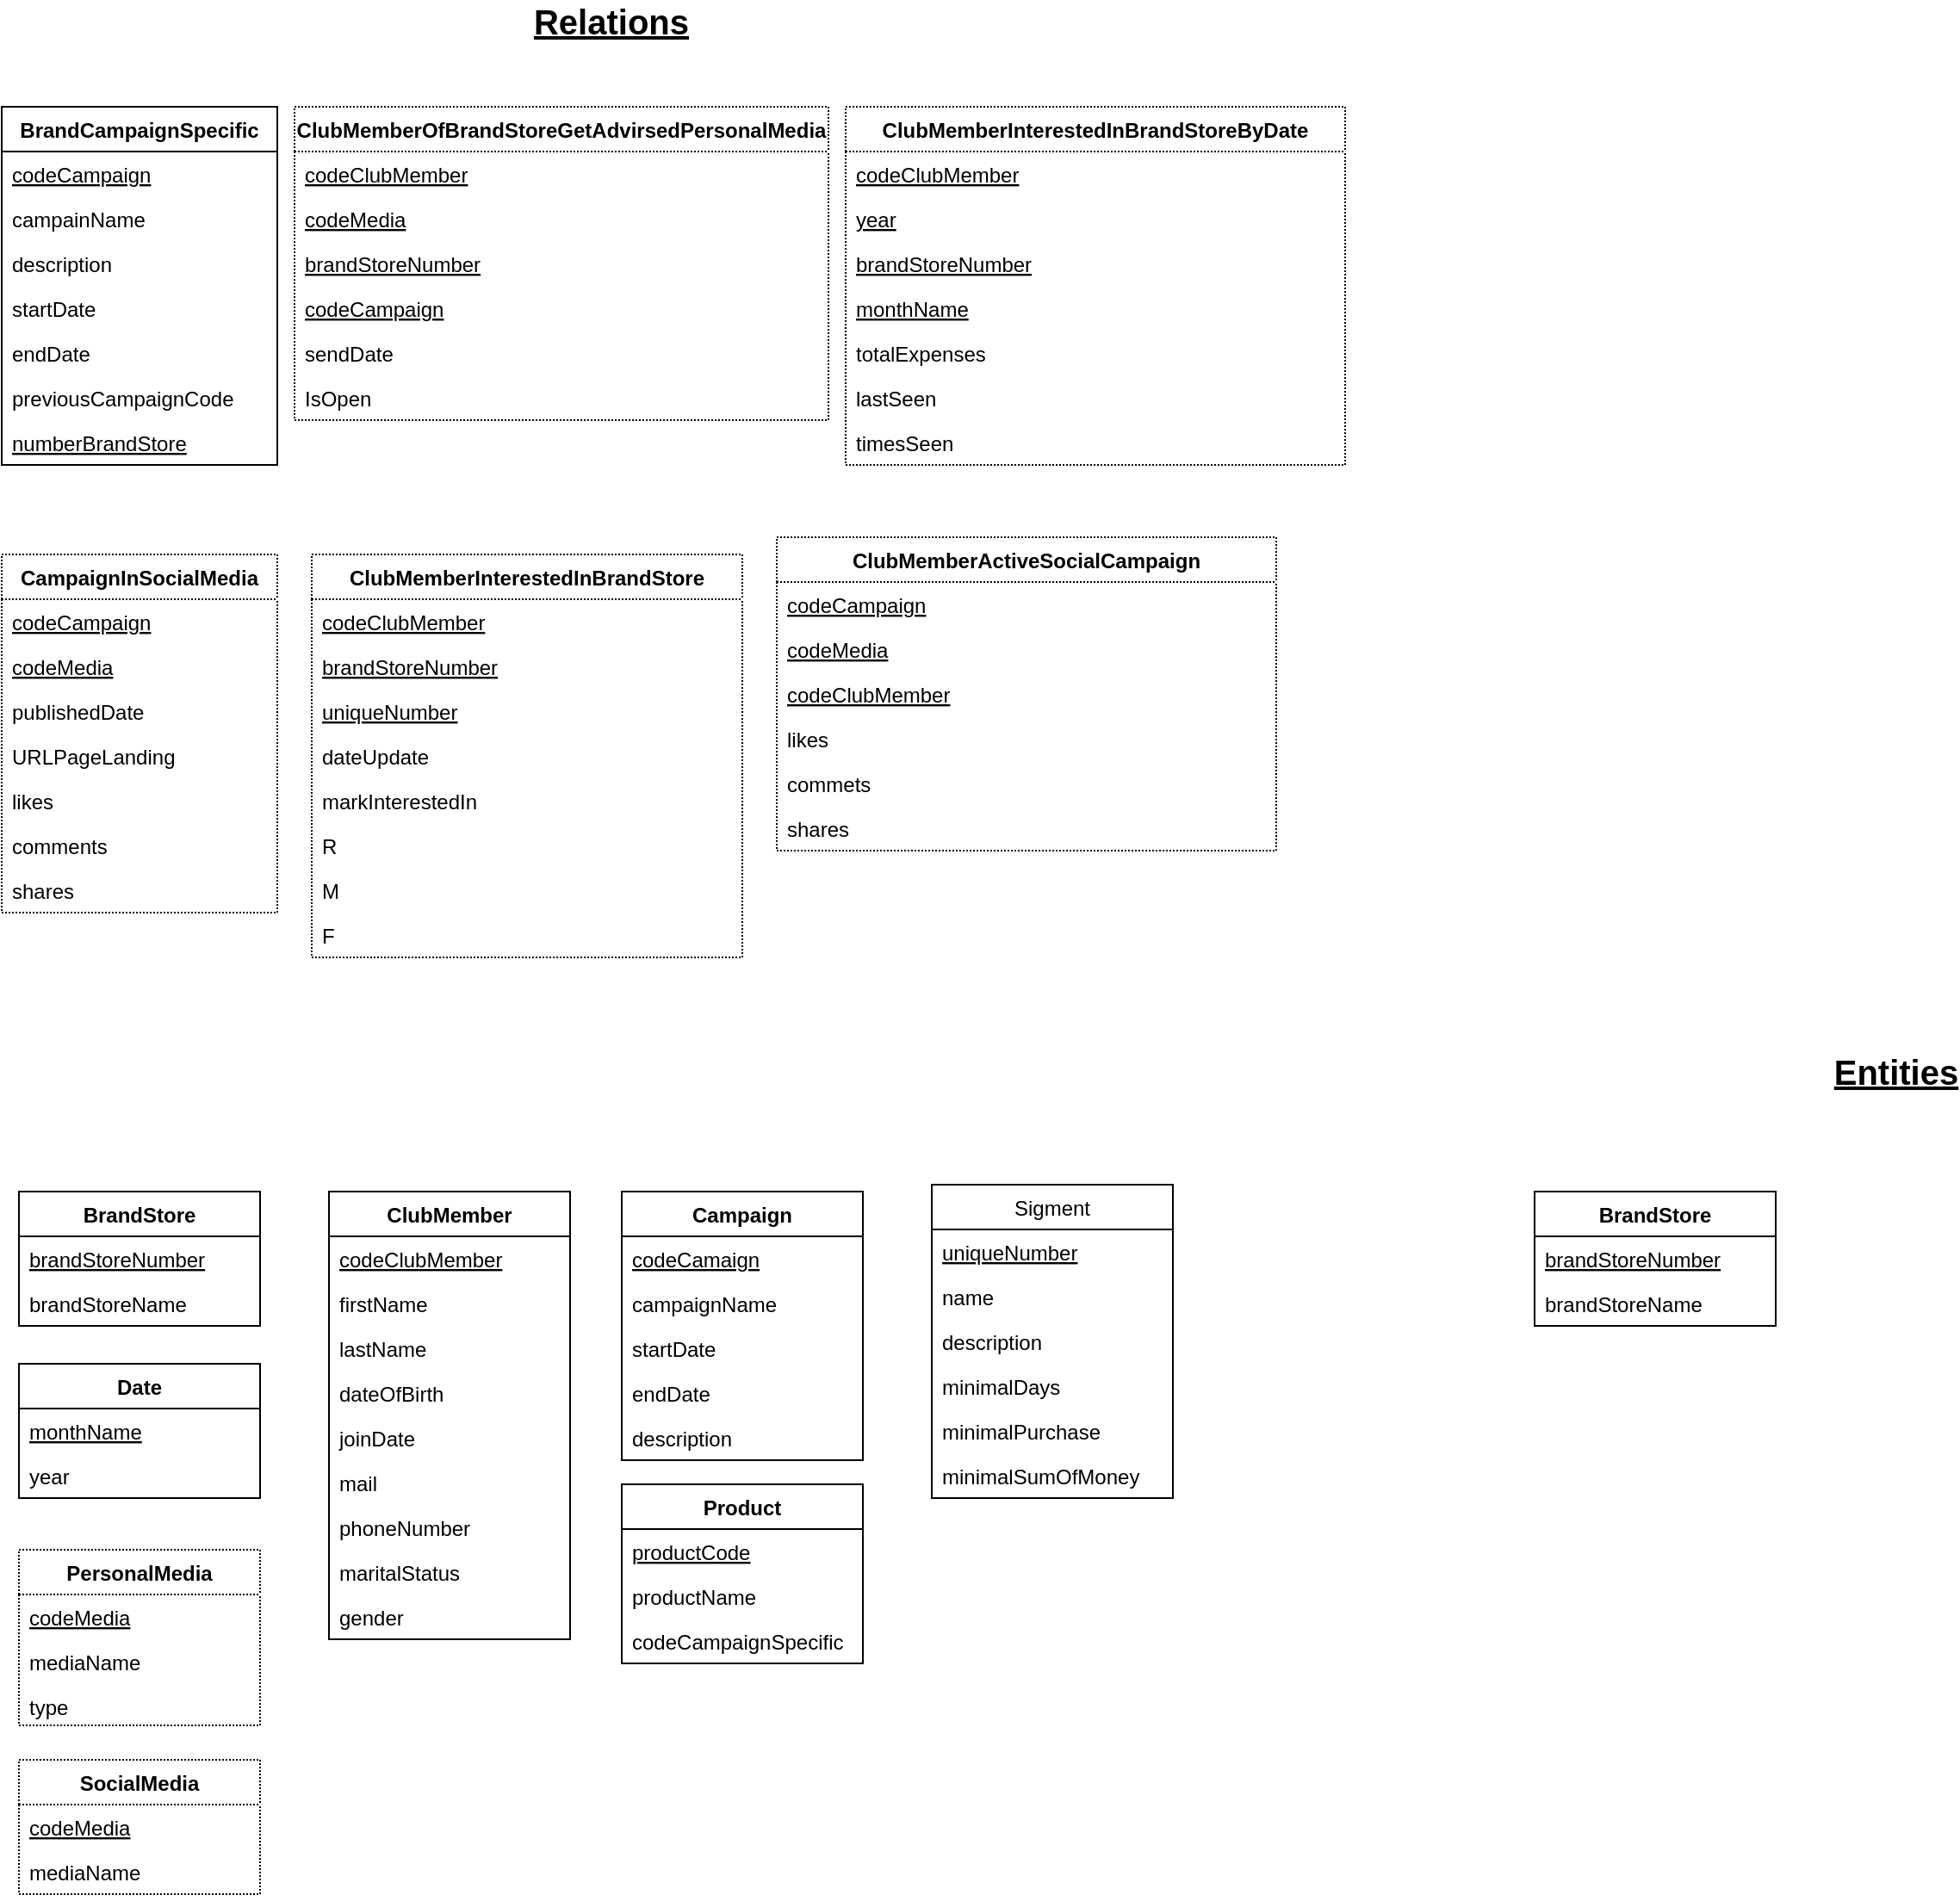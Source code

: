 <mxfile version="13.10.1" type="github">
  <diagram id="ZG66Vc0ERhC9Tk7fiMRs" name="Page-1">
    <mxGraphModel dx="994" dy="404" grid="1" gridSize="10" guides="1" tooltips="1" connect="1" arrows="1" fold="1" page="1" pageScale="1" pageWidth="827" pageHeight="1169" math="0" shadow="0">
      <root>
        <mxCell id="0" />
        <mxCell id="1" parent="0" />
        <mxCell id="dx-kTDNFEH0jn1T8rNep-1" value="BrandCampaignSpecific" style="swimlane;fontStyle=1;align=center;verticalAlign=top;childLayout=stackLayout;horizontal=1;startSize=26;horizontalStack=0;resizeParent=1;resizeParentMax=0;resizeLast=0;collapsible=1;marginBottom=0;" parent="1" vertex="1">
          <mxGeometry x="60" y="90" width="160" height="208" as="geometry" />
        </mxCell>
        <mxCell id="dx-kTDNFEH0jn1T8rNep-6" value="codeCampaign" style="text;strokeColor=none;fillColor=none;align=left;verticalAlign=top;spacingLeft=4;spacingRight=4;overflow=hidden;rotatable=0;points=[[0,0.5],[1,0.5]];portConstraint=eastwest;fontStyle=4" parent="dx-kTDNFEH0jn1T8rNep-1" vertex="1">
          <mxGeometry y="26" width="160" height="26" as="geometry" />
        </mxCell>
        <mxCell id="dx-kTDNFEH0jn1T8rNep-7" value="campainName" style="text;strokeColor=none;fillColor=none;align=left;verticalAlign=top;spacingLeft=4;spacingRight=4;overflow=hidden;rotatable=0;points=[[0,0.5],[1,0.5]];portConstraint=eastwest;" parent="dx-kTDNFEH0jn1T8rNep-1" vertex="1">
          <mxGeometry y="52" width="160" height="26" as="geometry" />
        </mxCell>
        <mxCell id="dx-kTDNFEH0jn1T8rNep-8" value="description" style="text;strokeColor=none;fillColor=none;align=left;verticalAlign=top;spacingLeft=4;spacingRight=4;overflow=hidden;rotatable=0;points=[[0,0.5],[1,0.5]];portConstraint=eastwest;" parent="dx-kTDNFEH0jn1T8rNep-1" vertex="1">
          <mxGeometry y="78" width="160" height="26" as="geometry" />
        </mxCell>
        <mxCell id="dx-kTDNFEH0jn1T8rNep-9" value="startDate" style="text;strokeColor=none;fillColor=none;align=left;verticalAlign=top;spacingLeft=4;spacingRight=4;overflow=hidden;rotatable=0;points=[[0,0.5],[1,0.5]];portConstraint=eastwest;" parent="dx-kTDNFEH0jn1T8rNep-1" vertex="1">
          <mxGeometry y="104" width="160" height="26" as="geometry" />
        </mxCell>
        <mxCell id="dx-kTDNFEH0jn1T8rNep-10" value="endDate" style="text;strokeColor=none;fillColor=none;align=left;verticalAlign=top;spacingLeft=4;spacingRight=4;overflow=hidden;rotatable=0;points=[[0,0.5],[1,0.5]];portConstraint=eastwest;" parent="dx-kTDNFEH0jn1T8rNep-1" vertex="1">
          <mxGeometry y="130" width="160" height="26" as="geometry" />
        </mxCell>
        <mxCell id="dx-kTDNFEH0jn1T8rNep-11" value="previousCampaignCode" style="text;strokeColor=none;fillColor=none;align=left;verticalAlign=top;spacingLeft=4;spacingRight=4;overflow=hidden;rotatable=0;points=[[0,0.5],[1,0.5]];portConstraint=eastwest;" parent="dx-kTDNFEH0jn1T8rNep-1" vertex="1">
          <mxGeometry y="156" width="160" height="26" as="geometry" />
        </mxCell>
        <mxCell id="dx-kTDNFEH0jn1T8rNep-19" value="numberBrandStore" style="text;strokeColor=none;fillColor=none;align=left;verticalAlign=top;spacingLeft=4;spacingRight=4;overflow=hidden;rotatable=0;points=[[0,0.5],[1,0.5]];portConstraint=eastwest;fontStyle=4" parent="dx-kTDNFEH0jn1T8rNep-1" vertex="1">
          <mxGeometry y="182" width="160" height="26" as="geometry" />
        </mxCell>
        <mxCell id="dx-kTDNFEH0jn1T8rNep-5" value="&lt;font style=&quot;font-size: 20px&quot;&gt;&lt;u&gt;&lt;b&gt;Relations&lt;br&gt;&lt;/b&gt;&lt;/u&gt;&lt;/font&gt;" style="text;html=1;strokeColor=none;fillColor=none;align=center;verticalAlign=middle;whiteSpace=wrap;rounded=0;" parent="1" vertex="1">
          <mxGeometry x="394" y="30" width="40" height="20" as="geometry" />
        </mxCell>
        <mxCell id="dx-kTDNFEH0jn1T8rNep-20" value="ClubMemberOfBrandStoreGetAdvirsedPersonalMedia" style="swimlane;fontStyle=1;align=center;verticalAlign=top;childLayout=stackLayout;horizontal=1;startSize=26;horizontalStack=0;resizeParent=1;resizeParentMax=0;resizeLast=0;collapsible=1;marginBottom=0;dashed=1;dashPattern=1 1;" parent="1" vertex="1">
          <mxGeometry x="230" y="90" width="310" height="182" as="geometry" />
        </mxCell>
        <mxCell id="dx-kTDNFEH0jn1T8rNep-21" value="codeClubMember" style="text;strokeColor=none;fillColor=none;align=left;verticalAlign=top;spacingLeft=4;spacingRight=4;overflow=hidden;rotatable=0;points=[[0,0.5],[1,0.5]];portConstraint=eastwest;fontStyle=4" parent="dx-kTDNFEH0jn1T8rNep-20" vertex="1">
          <mxGeometry y="26" width="310" height="26" as="geometry" />
        </mxCell>
        <mxCell id="dx-kTDNFEH0jn1T8rNep-23" value="codeMedia" style="text;strokeColor=none;fillColor=none;align=left;verticalAlign=top;spacingLeft=4;spacingRight=4;overflow=hidden;rotatable=0;points=[[0,0.5],[1,0.5]];portConstraint=eastwest;fontStyle=4" parent="dx-kTDNFEH0jn1T8rNep-20" vertex="1">
          <mxGeometry y="52" width="310" height="26" as="geometry" />
        </mxCell>
        <mxCell id="dx-kTDNFEH0jn1T8rNep-24" value="brandStoreNumber" style="text;strokeColor=none;fillColor=none;align=left;verticalAlign=top;spacingLeft=4;spacingRight=4;overflow=hidden;rotatable=0;points=[[0,0.5],[1,0.5]];portConstraint=eastwest;fontStyle=4" parent="dx-kTDNFEH0jn1T8rNep-20" vertex="1">
          <mxGeometry y="78" width="310" height="26" as="geometry" />
        </mxCell>
        <mxCell id="dx-kTDNFEH0jn1T8rNep-25" value="codeCampaign" style="text;strokeColor=none;fillColor=none;align=left;verticalAlign=top;spacingLeft=4;spacingRight=4;overflow=hidden;rotatable=0;points=[[0,0.5],[1,0.5]];portConstraint=eastwest;fontStyle=4" parent="dx-kTDNFEH0jn1T8rNep-20" vertex="1">
          <mxGeometry y="104" width="310" height="26" as="geometry" />
        </mxCell>
        <mxCell id="dx-kTDNFEH0jn1T8rNep-32" value="sendDate" style="text;strokeColor=none;fillColor=none;align=left;verticalAlign=top;spacingLeft=4;spacingRight=4;overflow=hidden;rotatable=0;points=[[0,0.5],[1,0.5]];portConstraint=eastwest;fontStyle=0" parent="dx-kTDNFEH0jn1T8rNep-20" vertex="1">
          <mxGeometry y="130" width="310" height="26" as="geometry" />
        </mxCell>
        <mxCell id="dx-kTDNFEH0jn1T8rNep-33" value="IsOpen" style="text;strokeColor=none;fillColor=none;align=left;verticalAlign=top;spacingLeft=4;spacingRight=4;overflow=hidden;rotatable=0;points=[[0,0.5],[1,0.5]];portConstraint=eastwest;fontStyle=0" parent="dx-kTDNFEH0jn1T8rNep-20" vertex="1">
          <mxGeometry y="156" width="310" height="26" as="geometry" />
        </mxCell>
        <mxCell id="dx-kTDNFEH0jn1T8rNep-34" value="ClubMemberInterestedInBrandStoreByDate" style="swimlane;fontStyle=1;align=center;verticalAlign=top;childLayout=stackLayout;horizontal=1;startSize=26;horizontalStack=0;resizeParent=1;resizeParentMax=0;resizeLast=0;collapsible=1;marginBottom=0;dashed=1;dashPattern=1 1;" parent="1" vertex="1">
          <mxGeometry x="550" y="90" width="290" height="208" as="geometry" />
        </mxCell>
        <mxCell id="dx-kTDNFEH0jn1T8rNep-35" value="codeClubMember" style="text;strokeColor=none;fillColor=none;align=left;verticalAlign=top;spacingLeft=4;spacingRight=4;overflow=hidden;rotatable=0;points=[[0,0.5],[1,0.5]];portConstraint=eastwest;fontStyle=4" parent="dx-kTDNFEH0jn1T8rNep-34" vertex="1">
          <mxGeometry y="26" width="290" height="26" as="geometry" />
        </mxCell>
        <mxCell id="dx-kTDNFEH0jn1T8rNep-37" value="year" style="text;strokeColor=none;fillColor=none;align=left;verticalAlign=top;spacingLeft=4;spacingRight=4;overflow=hidden;rotatable=0;points=[[0,0.5],[1,0.5]];portConstraint=eastwest;fontStyle=4" parent="dx-kTDNFEH0jn1T8rNep-34" vertex="1">
          <mxGeometry y="52" width="290" height="26" as="geometry" />
        </mxCell>
        <mxCell id="dx-kTDNFEH0jn1T8rNep-38" value="brandStoreNumber" style="text;strokeColor=none;fillColor=none;align=left;verticalAlign=top;spacingLeft=4;spacingRight=4;overflow=hidden;rotatable=0;points=[[0,0.5],[1,0.5]];portConstraint=eastwest;fontStyle=4" parent="dx-kTDNFEH0jn1T8rNep-34" vertex="1">
          <mxGeometry y="78" width="290" height="26" as="geometry" />
        </mxCell>
        <mxCell id="dx-kTDNFEH0jn1T8rNep-40" value="monthName" style="text;strokeColor=none;fillColor=none;align=left;verticalAlign=top;spacingLeft=4;spacingRight=4;overflow=hidden;rotatable=0;points=[[0,0.5],[1,0.5]];portConstraint=eastwest;fontStyle=4" parent="dx-kTDNFEH0jn1T8rNep-34" vertex="1">
          <mxGeometry y="104" width="290" height="26" as="geometry" />
        </mxCell>
        <mxCell id="dx-kTDNFEH0jn1T8rNep-42" value="totalExpenses" style="text;strokeColor=none;fillColor=none;align=left;verticalAlign=top;spacingLeft=4;spacingRight=4;overflow=hidden;rotatable=0;points=[[0,0.5],[1,0.5]];portConstraint=eastwest;fontStyle=0" parent="dx-kTDNFEH0jn1T8rNep-34" vertex="1">
          <mxGeometry y="130" width="290" height="26" as="geometry" />
        </mxCell>
        <mxCell id="dx-kTDNFEH0jn1T8rNep-43" value="lastSeen" style="text;strokeColor=none;fillColor=none;align=left;verticalAlign=top;spacingLeft=4;spacingRight=4;overflow=hidden;rotatable=0;points=[[0,0.5],[1,0.5]];portConstraint=eastwest;fontStyle=0" parent="dx-kTDNFEH0jn1T8rNep-34" vertex="1">
          <mxGeometry y="156" width="290" height="26" as="geometry" />
        </mxCell>
        <mxCell id="dx-kTDNFEH0jn1T8rNep-44" value="timesSeen" style="text;strokeColor=none;fillColor=none;align=left;verticalAlign=top;spacingLeft=4;spacingRight=4;overflow=hidden;rotatable=0;points=[[0,0.5],[1,0.5]];portConstraint=eastwest;fontStyle=0" parent="dx-kTDNFEH0jn1T8rNep-34" vertex="1">
          <mxGeometry y="182" width="290" height="26" as="geometry" />
        </mxCell>
        <mxCell id="dx-kTDNFEH0jn1T8rNep-45" value="CampaignInSocialMedia" style="swimlane;fontStyle=1;align=center;verticalAlign=top;childLayout=stackLayout;horizontal=1;startSize=26;horizontalStack=0;resizeParent=1;resizeParentMax=0;resizeLast=0;collapsible=1;marginBottom=0;dashed=1;dashPattern=1 1;" parent="1" vertex="1">
          <mxGeometry x="60" y="350" width="160" height="208" as="geometry" />
        </mxCell>
        <mxCell id="dx-kTDNFEH0jn1T8rNep-46" value="codeCampaign" style="text;strokeColor=none;fillColor=none;align=left;verticalAlign=top;spacingLeft=4;spacingRight=4;overflow=hidden;rotatable=0;points=[[0,0.5],[1,0.5]];portConstraint=eastwest;fontStyle=4" parent="dx-kTDNFEH0jn1T8rNep-45" vertex="1">
          <mxGeometry y="26" width="160" height="26" as="geometry" />
        </mxCell>
        <mxCell id="dx-kTDNFEH0jn1T8rNep-48" value="codeMedia" style="text;strokeColor=none;fillColor=none;align=left;verticalAlign=top;spacingLeft=4;spacingRight=4;overflow=hidden;rotatable=0;points=[[0,0.5],[1,0.5]];portConstraint=eastwest;fontStyle=4" parent="dx-kTDNFEH0jn1T8rNep-45" vertex="1">
          <mxGeometry y="52" width="160" height="26" as="geometry" />
        </mxCell>
        <mxCell id="dx-kTDNFEH0jn1T8rNep-49" value="publishedDate" style="text;strokeColor=none;fillColor=none;align=left;verticalAlign=top;spacingLeft=4;spacingRight=4;overflow=hidden;rotatable=0;points=[[0,0.5],[1,0.5]];portConstraint=eastwest;fontStyle=0" parent="dx-kTDNFEH0jn1T8rNep-45" vertex="1">
          <mxGeometry y="78" width="160" height="26" as="geometry" />
        </mxCell>
        <mxCell id="dx-kTDNFEH0jn1T8rNep-50" value="URLPageLanding" style="text;strokeColor=none;fillColor=none;align=left;verticalAlign=top;spacingLeft=4;spacingRight=4;overflow=hidden;rotatable=0;points=[[0,0.5],[1,0.5]];portConstraint=eastwest;fontStyle=0" parent="dx-kTDNFEH0jn1T8rNep-45" vertex="1">
          <mxGeometry y="104" width="160" height="26" as="geometry" />
        </mxCell>
        <mxCell id="dx-kTDNFEH0jn1T8rNep-51" value="likes" style="text;strokeColor=none;fillColor=none;align=left;verticalAlign=top;spacingLeft=4;spacingRight=4;overflow=hidden;rotatable=0;points=[[0,0.5],[1,0.5]];portConstraint=eastwest;fontStyle=0" parent="dx-kTDNFEH0jn1T8rNep-45" vertex="1">
          <mxGeometry y="130" width="160" height="26" as="geometry" />
        </mxCell>
        <mxCell id="dx-kTDNFEH0jn1T8rNep-52" value="comments" style="text;strokeColor=none;fillColor=none;align=left;verticalAlign=top;spacingLeft=4;spacingRight=4;overflow=hidden;rotatable=0;points=[[0,0.5],[1,0.5]];portConstraint=eastwest;fontStyle=0" parent="dx-kTDNFEH0jn1T8rNep-45" vertex="1">
          <mxGeometry y="156" width="160" height="26" as="geometry" />
        </mxCell>
        <mxCell id="dx-kTDNFEH0jn1T8rNep-53" value="shares" style="text;strokeColor=none;fillColor=none;align=left;verticalAlign=top;spacingLeft=4;spacingRight=4;overflow=hidden;rotatable=0;points=[[0,0.5],[1,0.5]];portConstraint=eastwest;fontStyle=0" parent="dx-kTDNFEH0jn1T8rNep-45" vertex="1">
          <mxGeometry y="182" width="160" height="26" as="geometry" />
        </mxCell>
        <mxCell id="dx-kTDNFEH0jn1T8rNep-54" value="ClubMemberInterestedInBrandStore" style="swimlane;fontStyle=1;align=center;verticalAlign=top;childLayout=stackLayout;horizontal=1;startSize=26;horizontalStack=0;resizeParent=1;resizeParentMax=0;resizeLast=0;collapsible=1;marginBottom=0;dashed=1;dashPattern=1 1;" parent="1" vertex="1">
          <mxGeometry x="240" y="350" width="250" height="234" as="geometry" />
        </mxCell>
        <mxCell id="dx-kTDNFEH0jn1T8rNep-55" value="codeClubMember" style="text;strokeColor=none;fillColor=none;align=left;verticalAlign=top;spacingLeft=4;spacingRight=4;overflow=hidden;rotatable=0;points=[[0,0.5],[1,0.5]];portConstraint=eastwest;fontStyle=4" parent="dx-kTDNFEH0jn1T8rNep-54" vertex="1">
          <mxGeometry y="26" width="250" height="26" as="geometry" />
        </mxCell>
        <mxCell id="dx-kTDNFEH0jn1T8rNep-57" value="brandStoreNumber" style="text;strokeColor=none;fillColor=none;align=left;verticalAlign=top;spacingLeft=4;spacingRight=4;overflow=hidden;rotatable=0;points=[[0,0.5],[1,0.5]];portConstraint=eastwest;fontStyle=4" parent="dx-kTDNFEH0jn1T8rNep-54" vertex="1">
          <mxGeometry y="52" width="250" height="26" as="geometry" />
        </mxCell>
        <mxCell id="dx-kTDNFEH0jn1T8rNep-58" value="uniqueNumber" style="text;strokeColor=none;fillColor=none;align=left;verticalAlign=top;spacingLeft=4;spacingRight=4;overflow=hidden;rotatable=0;points=[[0,0.5],[1,0.5]];portConstraint=eastwest;fontStyle=4" parent="dx-kTDNFEH0jn1T8rNep-54" vertex="1">
          <mxGeometry y="78" width="250" height="26" as="geometry" />
        </mxCell>
        <mxCell id="dx-kTDNFEH0jn1T8rNep-59" value="dateUpdate" style="text;strokeColor=none;fillColor=none;align=left;verticalAlign=top;spacingLeft=4;spacingRight=4;overflow=hidden;rotatable=0;points=[[0,0.5],[1,0.5]];portConstraint=eastwest;" parent="dx-kTDNFEH0jn1T8rNep-54" vertex="1">
          <mxGeometry y="104" width="250" height="26" as="geometry" />
        </mxCell>
        <mxCell id="dx-kTDNFEH0jn1T8rNep-60" value="markInterestedIn" style="text;strokeColor=none;fillColor=none;align=left;verticalAlign=top;spacingLeft=4;spacingRight=4;overflow=hidden;rotatable=0;points=[[0,0.5],[1,0.5]];portConstraint=eastwest;" parent="dx-kTDNFEH0jn1T8rNep-54" vertex="1">
          <mxGeometry y="130" width="250" height="26" as="geometry" />
        </mxCell>
        <mxCell id="dx-kTDNFEH0jn1T8rNep-61" value="R" style="text;strokeColor=none;fillColor=none;align=left;verticalAlign=top;spacingLeft=4;spacingRight=4;overflow=hidden;rotatable=0;points=[[0,0.5],[1,0.5]];portConstraint=eastwest;" parent="dx-kTDNFEH0jn1T8rNep-54" vertex="1">
          <mxGeometry y="156" width="250" height="26" as="geometry" />
        </mxCell>
        <mxCell id="dx-kTDNFEH0jn1T8rNep-62" value="M" style="text;strokeColor=none;fillColor=none;align=left;verticalAlign=top;spacingLeft=4;spacingRight=4;overflow=hidden;rotatable=0;points=[[0,0.5],[1,0.5]];portConstraint=eastwest;" parent="dx-kTDNFEH0jn1T8rNep-54" vertex="1">
          <mxGeometry y="182" width="250" height="26" as="geometry" />
        </mxCell>
        <mxCell id="dx-kTDNFEH0jn1T8rNep-63" value="F" style="text;strokeColor=none;fillColor=none;align=left;verticalAlign=top;spacingLeft=4;spacingRight=4;overflow=hidden;rotatable=0;points=[[0,0.5],[1,0.5]];portConstraint=eastwest;" parent="dx-kTDNFEH0jn1T8rNep-54" vertex="1">
          <mxGeometry y="208" width="250" height="26" as="geometry" />
        </mxCell>
        <mxCell id="dx-kTDNFEH0jn1T8rNep-64" value="ClubMemberActiveSocialCampaign" style="swimlane;fontStyle=1;align=center;verticalAlign=top;childLayout=stackLayout;horizontal=1;startSize=26;horizontalStack=0;resizeParent=1;resizeParentMax=0;resizeLast=0;collapsible=1;marginBottom=0;dashed=1;dashPattern=1 1;" parent="1" vertex="1">
          <mxGeometry x="510" y="340" width="290" height="182" as="geometry" />
        </mxCell>
        <mxCell id="dx-kTDNFEH0jn1T8rNep-65" value="codeCampaign" style="text;strokeColor=none;fillColor=none;align=left;verticalAlign=top;spacingLeft=4;spacingRight=4;overflow=hidden;rotatable=0;points=[[0,0.5],[1,0.5]];portConstraint=eastwest;fontStyle=4" parent="dx-kTDNFEH0jn1T8rNep-64" vertex="1">
          <mxGeometry y="26" width="290" height="26" as="geometry" />
        </mxCell>
        <mxCell id="dx-kTDNFEH0jn1T8rNep-67" value="codeMedia" style="text;strokeColor=none;fillColor=none;align=left;verticalAlign=top;spacingLeft=4;spacingRight=4;overflow=hidden;rotatable=0;points=[[0,0.5],[1,0.5]];portConstraint=eastwest;fontStyle=4" parent="dx-kTDNFEH0jn1T8rNep-64" vertex="1">
          <mxGeometry y="52" width="290" height="26" as="geometry" />
        </mxCell>
        <mxCell id="dx-kTDNFEH0jn1T8rNep-68" value="codeClubMember" style="text;strokeColor=none;fillColor=none;align=left;verticalAlign=top;spacingLeft=4;spacingRight=4;overflow=hidden;rotatable=0;points=[[0,0.5],[1,0.5]];portConstraint=eastwest;fontStyle=4" parent="dx-kTDNFEH0jn1T8rNep-64" vertex="1">
          <mxGeometry y="78" width="290" height="26" as="geometry" />
        </mxCell>
        <mxCell id="dx-kTDNFEH0jn1T8rNep-69" value="likes" style="text;strokeColor=none;fillColor=none;align=left;verticalAlign=top;spacingLeft=4;spacingRight=4;overflow=hidden;rotatable=0;points=[[0,0.5],[1,0.5]];portConstraint=eastwest;" parent="dx-kTDNFEH0jn1T8rNep-64" vertex="1">
          <mxGeometry y="104" width="290" height="26" as="geometry" />
        </mxCell>
        <mxCell id="dx-kTDNFEH0jn1T8rNep-70" value="commets" style="text;strokeColor=none;fillColor=none;align=left;verticalAlign=top;spacingLeft=4;spacingRight=4;overflow=hidden;rotatable=0;points=[[0,0.5],[1,0.5]];portConstraint=eastwest;" parent="dx-kTDNFEH0jn1T8rNep-64" vertex="1">
          <mxGeometry y="130" width="290" height="26" as="geometry" />
        </mxCell>
        <mxCell id="dx-kTDNFEH0jn1T8rNep-71" value="shares" style="text;strokeColor=none;fillColor=none;align=left;verticalAlign=top;spacingLeft=4;spacingRight=4;overflow=hidden;rotatable=0;points=[[0,0.5],[1,0.5]];portConstraint=eastwest;" parent="dx-kTDNFEH0jn1T8rNep-64" vertex="1">
          <mxGeometry y="156" width="290" height="26" as="geometry" />
        </mxCell>
        <mxCell id="dx-kTDNFEH0jn1T8rNep-72" value="&lt;font style=&quot;font-size: 20px&quot;&gt;&lt;u&gt;&lt;b&gt;Entities&lt;br&gt;&lt;/b&gt;&lt;/u&gt;&lt;/font&gt;" style="text;html=1;strokeColor=none;fillColor=none;align=center;verticalAlign=middle;whiteSpace=wrap;rounded=0;dashed=1;dashPattern=1 1;" parent="1" vertex="1">
          <mxGeometry x="1140" y="640" width="40" height="20" as="geometry" />
        </mxCell>
        <mxCell id="dx-kTDNFEH0jn1T8rNep-77" value="BrandStore" style="swimlane;fontStyle=1;childLayout=stackLayout;horizontal=1;startSize=26;fillColor=none;horizontalStack=0;resizeParent=1;resizeParentMax=0;resizeLast=0;collapsible=1;marginBottom=0;" parent="1" vertex="1">
          <mxGeometry x="70" y="720" width="140" height="78" as="geometry" />
        </mxCell>
        <mxCell id="dx-kTDNFEH0jn1T8rNep-78" value="brandStoreNumber" style="text;strokeColor=none;fillColor=none;align=left;verticalAlign=top;spacingLeft=4;spacingRight=4;overflow=hidden;rotatable=0;points=[[0,0.5],[1,0.5]];portConstraint=eastwest;fontStyle=4" parent="dx-kTDNFEH0jn1T8rNep-77" vertex="1">
          <mxGeometry y="26" width="140" height="26" as="geometry" />
        </mxCell>
        <mxCell id="dx-kTDNFEH0jn1T8rNep-79" value="brandStoreName" style="text;strokeColor=none;fillColor=none;align=left;verticalAlign=top;spacingLeft=4;spacingRight=4;overflow=hidden;rotatable=0;points=[[0,0.5],[1,0.5]];portConstraint=eastwest;" parent="dx-kTDNFEH0jn1T8rNep-77" vertex="1">
          <mxGeometry y="52" width="140" height="26" as="geometry" />
        </mxCell>
        <mxCell id="dx-kTDNFEH0jn1T8rNep-80" value="ClubMember" style="swimlane;fontStyle=1;childLayout=stackLayout;horizontal=1;startSize=26;fillColor=none;horizontalStack=0;resizeParent=1;resizeParentMax=0;resizeLast=0;collapsible=1;marginBottom=0;" parent="1" vertex="1">
          <mxGeometry x="250" y="720" width="140" height="260" as="geometry" />
        </mxCell>
        <mxCell id="dx-kTDNFEH0jn1T8rNep-81" value="codeClubMember" style="text;strokeColor=none;fillColor=none;align=left;verticalAlign=top;spacingLeft=4;spacingRight=4;overflow=hidden;rotatable=0;points=[[0,0.5],[1,0.5]];portConstraint=eastwest;fontStyle=4" parent="dx-kTDNFEH0jn1T8rNep-80" vertex="1">
          <mxGeometry y="26" width="140" height="26" as="geometry" />
        </mxCell>
        <mxCell id="dx-kTDNFEH0jn1T8rNep-82" value="firstName" style="text;strokeColor=none;fillColor=none;align=left;verticalAlign=top;spacingLeft=4;spacingRight=4;overflow=hidden;rotatable=0;points=[[0,0.5],[1,0.5]];portConstraint=eastwest;" parent="dx-kTDNFEH0jn1T8rNep-80" vertex="1">
          <mxGeometry y="52" width="140" height="26" as="geometry" />
        </mxCell>
        <mxCell id="dx-kTDNFEH0jn1T8rNep-83" value="lastName" style="text;strokeColor=none;fillColor=none;align=left;verticalAlign=top;spacingLeft=4;spacingRight=4;overflow=hidden;rotatable=0;points=[[0,0.5],[1,0.5]];portConstraint=eastwest;" parent="dx-kTDNFEH0jn1T8rNep-80" vertex="1">
          <mxGeometry y="78" width="140" height="26" as="geometry" />
        </mxCell>
        <mxCell id="dx-kTDNFEH0jn1T8rNep-84" value="dateOfBirth" style="text;strokeColor=none;fillColor=none;align=left;verticalAlign=top;spacingLeft=4;spacingRight=4;overflow=hidden;rotatable=0;points=[[0,0.5],[1,0.5]];portConstraint=eastwest;" parent="dx-kTDNFEH0jn1T8rNep-80" vertex="1">
          <mxGeometry y="104" width="140" height="26" as="geometry" />
        </mxCell>
        <mxCell id="dx-kTDNFEH0jn1T8rNep-85" value="joinDate" style="text;strokeColor=none;fillColor=none;align=left;verticalAlign=top;spacingLeft=4;spacingRight=4;overflow=hidden;rotatable=0;points=[[0,0.5],[1,0.5]];portConstraint=eastwest;" parent="dx-kTDNFEH0jn1T8rNep-80" vertex="1">
          <mxGeometry y="130" width="140" height="26" as="geometry" />
        </mxCell>
        <mxCell id="dx-kTDNFEH0jn1T8rNep-86" value="mail" style="text;strokeColor=none;fillColor=none;align=left;verticalAlign=top;spacingLeft=4;spacingRight=4;overflow=hidden;rotatable=0;points=[[0,0.5],[1,0.5]];portConstraint=eastwest;" parent="dx-kTDNFEH0jn1T8rNep-80" vertex="1">
          <mxGeometry y="156" width="140" height="26" as="geometry" />
        </mxCell>
        <mxCell id="dx-kTDNFEH0jn1T8rNep-87" value="phoneNumber" style="text;strokeColor=none;fillColor=none;align=left;verticalAlign=top;spacingLeft=4;spacingRight=4;overflow=hidden;rotatable=0;points=[[0,0.5],[1,0.5]];portConstraint=eastwest;" parent="dx-kTDNFEH0jn1T8rNep-80" vertex="1">
          <mxGeometry y="182" width="140" height="26" as="geometry" />
        </mxCell>
        <mxCell id="dx-kTDNFEH0jn1T8rNep-88" value="maritalStatus" style="text;strokeColor=none;fillColor=none;align=left;verticalAlign=top;spacingLeft=4;spacingRight=4;overflow=hidden;rotatable=0;points=[[0,0.5],[1,0.5]];portConstraint=eastwest;" parent="dx-kTDNFEH0jn1T8rNep-80" vertex="1">
          <mxGeometry y="208" width="140" height="26" as="geometry" />
        </mxCell>
        <mxCell id="dx-kTDNFEH0jn1T8rNep-89" value="gender" style="text;strokeColor=none;fillColor=none;align=left;verticalAlign=top;spacingLeft=4;spacingRight=4;overflow=hidden;rotatable=0;points=[[0,0.5],[1,0.5]];portConstraint=eastwest;" parent="dx-kTDNFEH0jn1T8rNep-80" vertex="1">
          <mxGeometry y="234" width="140" height="26" as="geometry" />
        </mxCell>
        <mxCell id="dx-kTDNFEH0jn1T8rNep-90" value="Date" style="swimlane;fontStyle=1;childLayout=stackLayout;horizontal=1;startSize=26;fillColor=none;horizontalStack=0;resizeParent=1;resizeParentMax=0;resizeLast=0;collapsible=1;marginBottom=0;" parent="1" vertex="1">
          <mxGeometry x="70" y="820" width="140" height="78" as="geometry" />
        </mxCell>
        <mxCell id="dx-kTDNFEH0jn1T8rNep-91" value="monthName" style="text;strokeColor=none;fillColor=none;align=left;verticalAlign=top;spacingLeft=4;spacingRight=4;overflow=hidden;rotatable=0;points=[[0,0.5],[1,0.5]];portConstraint=eastwest;fontStyle=4" parent="dx-kTDNFEH0jn1T8rNep-90" vertex="1">
          <mxGeometry y="26" width="140" height="26" as="geometry" />
        </mxCell>
        <mxCell id="dx-kTDNFEH0jn1T8rNep-92" value="year" style="text;strokeColor=none;fillColor=none;align=left;verticalAlign=top;spacingLeft=4;spacingRight=4;overflow=hidden;rotatable=0;points=[[0,0.5],[1,0.5]];portConstraint=eastwest;fontStyle=0" parent="dx-kTDNFEH0jn1T8rNep-90" vertex="1">
          <mxGeometry y="52" width="140" height="26" as="geometry" />
        </mxCell>
        <mxCell id="dx-kTDNFEH0jn1T8rNep-104" value="Campaign" style="swimlane;fontStyle=1;childLayout=stackLayout;horizontal=1;startSize=26;fillColor=none;horizontalStack=0;resizeParent=1;resizeParentMax=0;resizeLast=0;collapsible=1;marginBottom=0;" parent="1" vertex="1">
          <mxGeometry x="420" y="720" width="140" height="156" as="geometry" />
        </mxCell>
        <mxCell id="dx-kTDNFEH0jn1T8rNep-105" value="codeCamaign" style="text;strokeColor=none;fillColor=none;align=left;verticalAlign=top;spacingLeft=4;spacingRight=4;overflow=hidden;rotatable=0;points=[[0,0.5],[1,0.5]];portConstraint=eastwest;fontStyle=4" parent="dx-kTDNFEH0jn1T8rNep-104" vertex="1">
          <mxGeometry y="26" width="140" height="26" as="geometry" />
        </mxCell>
        <mxCell id="dx-kTDNFEH0jn1T8rNep-106" value="campaignName" style="text;strokeColor=none;fillColor=none;align=left;verticalAlign=top;spacingLeft=4;spacingRight=4;overflow=hidden;rotatable=0;points=[[0,0.5],[1,0.5]];portConstraint=eastwest;" parent="dx-kTDNFEH0jn1T8rNep-104" vertex="1">
          <mxGeometry y="52" width="140" height="26" as="geometry" />
        </mxCell>
        <mxCell id="dx-kTDNFEH0jn1T8rNep-107" value="startDate" style="text;strokeColor=none;fillColor=none;align=left;verticalAlign=top;spacingLeft=4;spacingRight=4;overflow=hidden;rotatable=0;points=[[0,0.5],[1,0.5]];portConstraint=eastwest;" parent="dx-kTDNFEH0jn1T8rNep-104" vertex="1">
          <mxGeometry y="78" width="140" height="26" as="geometry" />
        </mxCell>
        <mxCell id="dx-kTDNFEH0jn1T8rNep-108" value="endDate" style="text;strokeColor=none;fillColor=none;align=left;verticalAlign=top;spacingLeft=4;spacingRight=4;overflow=hidden;rotatable=0;points=[[0,0.5],[1,0.5]];portConstraint=eastwest;" parent="dx-kTDNFEH0jn1T8rNep-104" vertex="1">
          <mxGeometry y="104" width="140" height="26" as="geometry" />
        </mxCell>
        <mxCell id="dx-kTDNFEH0jn1T8rNep-109" value="description" style="text;strokeColor=none;fillColor=none;align=left;verticalAlign=top;spacingLeft=4;spacingRight=4;overflow=hidden;rotatable=0;points=[[0,0.5],[1,0.5]];portConstraint=eastwest;" parent="dx-kTDNFEH0jn1T8rNep-104" vertex="1">
          <mxGeometry y="130" width="140" height="26" as="geometry" />
        </mxCell>
        <mxCell id="dx-kTDNFEH0jn1T8rNep-110" value="PersonalMedia" style="swimlane;fontStyle=1;align=center;verticalAlign=top;childLayout=stackLayout;horizontal=1;startSize=26;horizontalStack=0;resizeParent=1;resizeParentMax=0;resizeLast=0;collapsible=1;marginBottom=0;dashed=1;dashPattern=1 1;" parent="1" vertex="1">
          <mxGeometry x="70" y="928" width="140" height="102" as="geometry" />
        </mxCell>
        <mxCell id="dx-kTDNFEH0jn1T8rNep-111" value="codeMedia" style="text;strokeColor=none;fillColor=none;align=left;verticalAlign=top;spacingLeft=4;spacingRight=4;overflow=hidden;rotatable=0;points=[[0,0.5],[1,0.5]];portConstraint=eastwest;fontStyle=4" parent="dx-kTDNFEH0jn1T8rNep-110" vertex="1">
          <mxGeometry y="26" width="140" height="26" as="geometry" />
        </mxCell>
        <mxCell id="dx-kTDNFEH0jn1T8rNep-113" value="mediaName" style="text;strokeColor=none;fillColor=none;align=left;verticalAlign=top;spacingLeft=4;spacingRight=4;overflow=hidden;rotatable=0;points=[[0,0.5],[1,0.5]];portConstraint=eastwest;" parent="dx-kTDNFEH0jn1T8rNep-110" vertex="1">
          <mxGeometry y="52" width="140" height="26" as="geometry" />
        </mxCell>
        <mxCell id="dx-kTDNFEH0jn1T8rNep-114" value="type" style="text;strokeColor=none;fillColor=none;align=left;verticalAlign=top;spacingLeft=4;spacingRight=4;overflow=hidden;rotatable=0;points=[[0,0.5],[1,0.5]];portConstraint=eastwest;" parent="dx-kTDNFEH0jn1T8rNep-110" vertex="1">
          <mxGeometry y="78" width="140" height="24" as="geometry" />
        </mxCell>
        <mxCell id="dx-kTDNFEH0jn1T8rNep-115" value="SocialMedia" style="swimlane;fontStyle=1;align=center;verticalAlign=top;childLayout=stackLayout;horizontal=1;startSize=26;horizontalStack=0;resizeParent=1;resizeParentMax=0;resizeLast=0;collapsible=1;marginBottom=0;dashed=1;dashPattern=1 1;" parent="1" vertex="1">
          <mxGeometry x="70" y="1050" width="140" height="78" as="geometry" />
        </mxCell>
        <mxCell id="dx-kTDNFEH0jn1T8rNep-116" value="codeMedia" style="text;strokeColor=none;fillColor=none;align=left;verticalAlign=top;spacingLeft=4;spacingRight=4;overflow=hidden;rotatable=0;points=[[0,0.5],[1,0.5]];portConstraint=eastwest;fontStyle=4" parent="dx-kTDNFEH0jn1T8rNep-115" vertex="1">
          <mxGeometry y="26" width="140" height="26" as="geometry" />
        </mxCell>
        <mxCell id="dx-kTDNFEH0jn1T8rNep-117" value="mediaName" style="text;strokeColor=none;fillColor=none;align=left;verticalAlign=top;spacingLeft=4;spacingRight=4;overflow=hidden;rotatable=0;points=[[0,0.5],[1,0.5]];portConstraint=eastwest;" parent="dx-kTDNFEH0jn1T8rNep-115" vertex="1">
          <mxGeometry y="52" width="140" height="26" as="geometry" />
        </mxCell>
        <mxCell id="dx-kTDNFEH0jn1T8rNep-119" value="Product" style="swimlane;fontStyle=1;childLayout=stackLayout;horizontal=1;startSize=26;fillColor=none;horizontalStack=0;resizeParent=1;resizeParentMax=0;resizeLast=0;collapsible=1;marginBottom=0;" parent="1" vertex="1">
          <mxGeometry x="420" y="890" width="140" height="104" as="geometry" />
        </mxCell>
        <mxCell id="dx-kTDNFEH0jn1T8rNep-120" value="productCode" style="text;strokeColor=none;fillColor=none;align=left;verticalAlign=top;spacingLeft=4;spacingRight=4;overflow=hidden;rotatable=0;points=[[0,0.5],[1,0.5]];portConstraint=eastwest;fontStyle=4;dashed=1;" parent="dx-kTDNFEH0jn1T8rNep-119" vertex="1">
          <mxGeometry y="26" width="140" height="26" as="geometry" />
        </mxCell>
        <mxCell id="dx-kTDNFEH0jn1T8rNep-121" value="productName" style="text;strokeColor=none;fillColor=none;align=left;verticalAlign=top;spacingLeft=4;spacingRight=4;overflow=hidden;rotatable=0;points=[[0,0.5],[1,0.5]];portConstraint=eastwest;" parent="dx-kTDNFEH0jn1T8rNep-119" vertex="1">
          <mxGeometry y="52" width="140" height="26" as="geometry" />
        </mxCell>
        <mxCell id="dx-kTDNFEH0jn1T8rNep-122" value="codeCampaignSpecific" style="text;strokeColor=none;fillColor=none;align=left;verticalAlign=top;spacingLeft=4;spacingRight=4;overflow=hidden;rotatable=0;points=[[0,0.5],[1,0.5]];portConstraint=eastwest;" parent="dx-kTDNFEH0jn1T8rNep-119" vertex="1">
          <mxGeometry y="78" width="140" height="26" as="geometry" />
        </mxCell>
        <mxCell id="CU3jA3d7XTWY9R6QmOAI-1" value="BrandStore" style="swimlane;fontStyle=1;childLayout=stackLayout;horizontal=1;startSize=26;fillColor=none;horizontalStack=0;resizeParent=1;resizeParentMax=0;resizeLast=0;collapsible=1;marginBottom=0;" parent="1" vertex="1">
          <mxGeometry x="950" y="720" width="140" height="78" as="geometry" />
        </mxCell>
        <mxCell id="CU3jA3d7XTWY9R6QmOAI-2" value="brandStoreNumber" style="text;strokeColor=none;fillColor=none;align=left;verticalAlign=top;spacingLeft=4;spacingRight=4;overflow=hidden;rotatable=0;points=[[0,0.5],[1,0.5]];portConstraint=eastwest;fontStyle=4" parent="CU3jA3d7XTWY9R6QmOAI-1" vertex="1">
          <mxGeometry y="26" width="140" height="26" as="geometry" />
        </mxCell>
        <mxCell id="CU3jA3d7XTWY9R6QmOAI-3" value="brandStoreName" style="text;strokeColor=none;fillColor=none;align=left;verticalAlign=top;spacingLeft=4;spacingRight=4;overflow=hidden;rotatable=0;points=[[0,0.5],[1,0.5]];portConstraint=eastwest;" parent="CU3jA3d7XTWY9R6QmOAI-1" vertex="1">
          <mxGeometry y="52" width="140" height="26" as="geometry" />
        </mxCell>
        <mxCell id="Uy5NWuWYYb38SFP8d57k-2" value="Sigment" style="swimlane;fontStyle=0;childLayout=stackLayout;horizontal=1;startSize=26;fillColor=none;horizontalStack=0;resizeParent=1;resizeParentMax=0;resizeLast=0;collapsible=1;marginBottom=0;" vertex="1" parent="1">
          <mxGeometry x="600" y="716" width="140" height="182" as="geometry" />
        </mxCell>
        <mxCell id="Uy5NWuWYYb38SFP8d57k-3" value="uniqueNumber" style="text;strokeColor=none;fillColor=none;align=left;verticalAlign=top;spacingLeft=4;spacingRight=4;overflow=hidden;rotatable=0;points=[[0,0.5],[1,0.5]];portConstraint=eastwest;fontStyle=4" vertex="1" parent="Uy5NWuWYYb38SFP8d57k-2">
          <mxGeometry y="26" width="140" height="26" as="geometry" />
        </mxCell>
        <mxCell id="Uy5NWuWYYb38SFP8d57k-4" value="name" style="text;strokeColor=none;fillColor=none;align=left;verticalAlign=top;spacingLeft=4;spacingRight=4;overflow=hidden;rotatable=0;points=[[0,0.5],[1,0.5]];portConstraint=eastwest;" vertex="1" parent="Uy5NWuWYYb38SFP8d57k-2">
          <mxGeometry y="52" width="140" height="26" as="geometry" />
        </mxCell>
        <mxCell id="Uy5NWuWYYb38SFP8d57k-5" value="description" style="text;strokeColor=none;fillColor=none;align=left;verticalAlign=top;spacingLeft=4;spacingRight=4;overflow=hidden;rotatable=0;points=[[0,0.5],[1,0.5]];portConstraint=eastwest;" vertex="1" parent="Uy5NWuWYYb38SFP8d57k-2">
          <mxGeometry y="78" width="140" height="26" as="geometry" />
        </mxCell>
        <mxCell id="Uy5NWuWYYb38SFP8d57k-6" value="minimalDays" style="text;strokeColor=none;fillColor=none;align=left;verticalAlign=top;spacingLeft=4;spacingRight=4;overflow=hidden;rotatable=0;points=[[0,0.5],[1,0.5]];portConstraint=eastwest;" vertex="1" parent="Uy5NWuWYYb38SFP8d57k-2">
          <mxGeometry y="104" width="140" height="26" as="geometry" />
        </mxCell>
        <mxCell id="Uy5NWuWYYb38SFP8d57k-7" value="minimalPurchase" style="text;strokeColor=none;fillColor=none;align=left;verticalAlign=top;spacingLeft=4;spacingRight=4;overflow=hidden;rotatable=0;points=[[0,0.5],[1,0.5]];portConstraint=eastwest;" vertex="1" parent="Uy5NWuWYYb38SFP8d57k-2">
          <mxGeometry y="130" width="140" height="26" as="geometry" />
        </mxCell>
        <mxCell id="Uy5NWuWYYb38SFP8d57k-8" value="minimalSumOfMoney" style="text;strokeColor=none;fillColor=none;align=left;verticalAlign=top;spacingLeft=4;spacingRight=4;overflow=hidden;rotatable=0;points=[[0,0.5],[1,0.5]];portConstraint=eastwest;" vertex="1" parent="Uy5NWuWYYb38SFP8d57k-2">
          <mxGeometry y="156" width="140" height="26" as="geometry" />
        </mxCell>
      </root>
    </mxGraphModel>
  </diagram>
</mxfile>
